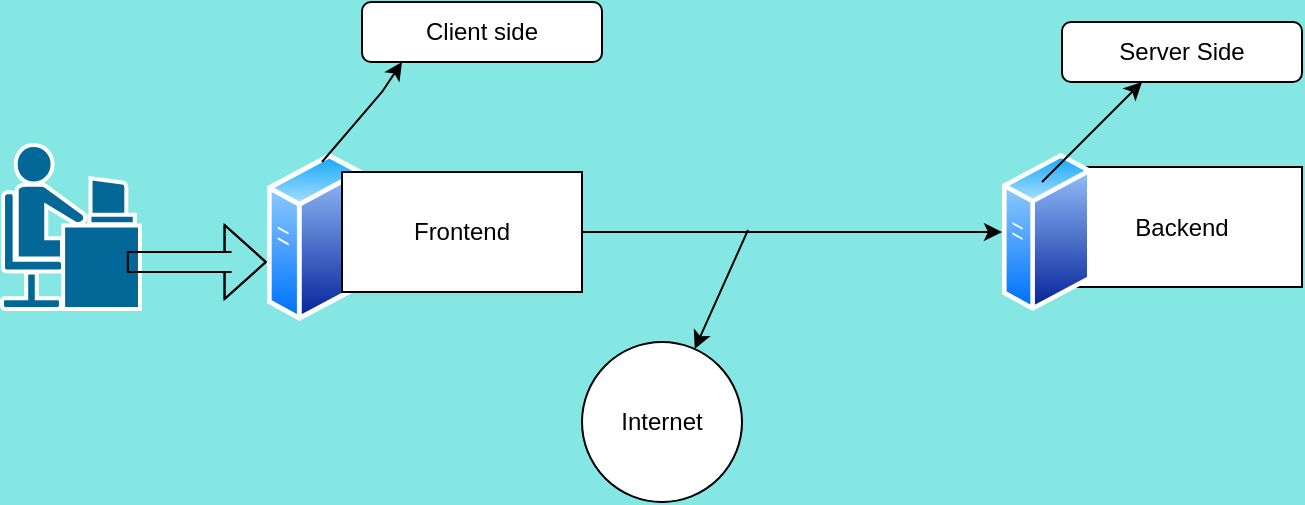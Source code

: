<mxfile version="24.0.2" type="github">
  <diagram name="Page-1" id="Jfx3OaxBmfA74BWr6Pos">
    <mxGraphModel dx="794" dy="430" grid="1" gridSize="10" guides="1" tooltips="1" connect="1" arrows="1" fold="1" page="1" pageScale="1" pageWidth="850" pageHeight="1100" background="#84E7E4" math="0" shadow="0">
      <root>
        <mxCell id="0" />
        <mxCell id="1" parent="0" />
        <mxCell id="_gN_QdEzsvX38dvCNEiP-1" value="" style="image;aspect=fixed;perimeter=ellipsePerimeter;html=1;align=center;shadow=0;dashed=0;spacingTop=3;image=img/lib/active_directory/generic_server.svg;" parent="1" vertex="1">
          <mxGeometry x="212.4" y="95" width="47.6" height="85" as="geometry" />
        </mxCell>
        <mxCell id="_gN_QdEzsvX38dvCNEiP-11" style="edgeStyle=orthogonalEdgeStyle;rounded=0;orthogonalLoop=1;jettySize=auto;html=1;exitX=1;exitY=0.5;exitDx=0;exitDy=0;entryX=0;entryY=0.5;entryDx=0;entryDy=0;" parent="1" source="_gN_QdEzsvX38dvCNEiP-2" target="_gN_QdEzsvX38dvCNEiP-4" edge="1">
          <mxGeometry relative="1" as="geometry" />
        </mxCell>
        <mxCell id="_gN_QdEzsvX38dvCNEiP-2" value="Frontend" style="rounded=0;whiteSpace=wrap;html=1;" parent="1" vertex="1">
          <mxGeometry x="250" y="105" width="120" height="60" as="geometry" />
        </mxCell>
        <mxCell id="_gN_QdEzsvX38dvCNEiP-3" value="Backend" style="rounded=0;whiteSpace=wrap;html=1;" parent="1" vertex="1">
          <mxGeometry x="610" y="102.5" width="120" height="60" as="geometry" />
        </mxCell>
        <mxCell id="_gN_QdEzsvX38dvCNEiP-4" value="" style="image;aspect=fixed;perimeter=ellipsePerimeter;html=1;align=center;shadow=0;dashed=0;spacingTop=3;image=img/lib/active_directory/generic_server.svg;" parent="1" vertex="1">
          <mxGeometry x="580" y="95" width="44.8" height="80" as="geometry" />
        </mxCell>
        <mxCell id="_gN_QdEzsvX38dvCNEiP-5" value="" style="endArrow=classic;html=1;rounded=0;" parent="1" edge="1">
          <mxGeometry width="50" height="50" relative="1" as="geometry">
            <mxPoint x="600" y="110" as="sourcePoint" />
            <mxPoint x="650" y="60" as="targetPoint" />
          </mxGeometry>
        </mxCell>
        <mxCell id="_gN_QdEzsvX38dvCNEiP-9" value="Server Side" style="rounded=1;whiteSpace=wrap;html=1;" parent="1" vertex="1">
          <mxGeometry x="610" y="30" width="120" height="30" as="geometry" />
        </mxCell>
        <mxCell id="_gN_QdEzsvX38dvCNEiP-12" value="Client side" style="rounded=1;whiteSpace=wrap;html=1;" parent="1" vertex="1">
          <mxGeometry x="260" y="20" width="120" height="30" as="geometry" />
        </mxCell>
        <mxCell id="_gN_QdEzsvX38dvCNEiP-13" value="" style="endArrow=classic;html=1;rounded=0;" parent="1" edge="1">
          <mxGeometry width="50" height="50" relative="1" as="geometry">
            <mxPoint x="240" y="100" as="sourcePoint" />
            <mxPoint x="280" y="50" as="targetPoint" />
            <Array as="points">
              <mxPoint x="270" y="65" />
            </Array>
          </mxGeometry>
        </mxCell>
        <mxCell id="zpQoAxdpcTR5wn99ulsQ-1" value="Internet" style="ellipse;whiteSpace=wrap;html=1;aspect=fixed;" vertex="1" parent="1">
          <mxGeometry x="370" y="190" width="80" height="80" as="geometry" />
        </mxCell>
        <mxCell id="zpQoAxdpcTR5wn99ulsQ-3" value="" style="endArrow=classic;html=1;rounded=0;" edge="1" parent="1" target="zpQoAxdpcTR5wn99ulsQ-1">
          <mxGeometry width="50" height="50" relative="1" as="geometry">
            <mxPoint x="453" y="134" as="sourcePoint" />
            <mxPoint x="425" y="190" as="targetPoint" />
            <Array as="points" />
          </mxGeometry>
        </mxCell>
        <mxCell id="zpQoAxdpcTR5wn99ulsQ-8" value="" style="shape=mxgraph.cisco.people.androgenous_person;html=1;pointerEvents=1;dashed=0;fillColor=#036897;strokeColor=#ffffff;strokeWidth=2;verticalLabelPosition=bottom;verticalAlign=top;align=center;outlineConnect=0;" vertex="1" parent="1">
          <mxGeometry x="80" y="91.5" width="69" height="82" as="geometry" />
        </mxCell>
        <mxCell id="zpQoAxdpcTR5wn99ulsQ-9" value="" style="shape=flexArrow;endArrow=classic;html=1;rounded=0;endWidth=26;endSize=6.54;" edge="1" parent="1">
          <mxGeometry width="50" height="50" relative="1" as="geometry">
            <mxPoint x="142.4" y="150" as="sourcePoint" />
            <mxPoint x="212.4" y="150" as="targetPoint" />
            <Array as="points">
              <mxPoint x="194.8" y="150" />
            </Array>
          </mxGeometry>
        </mxCell>
      </root>
    </mxGraphModel>
  </diagram>
</mxfile>
